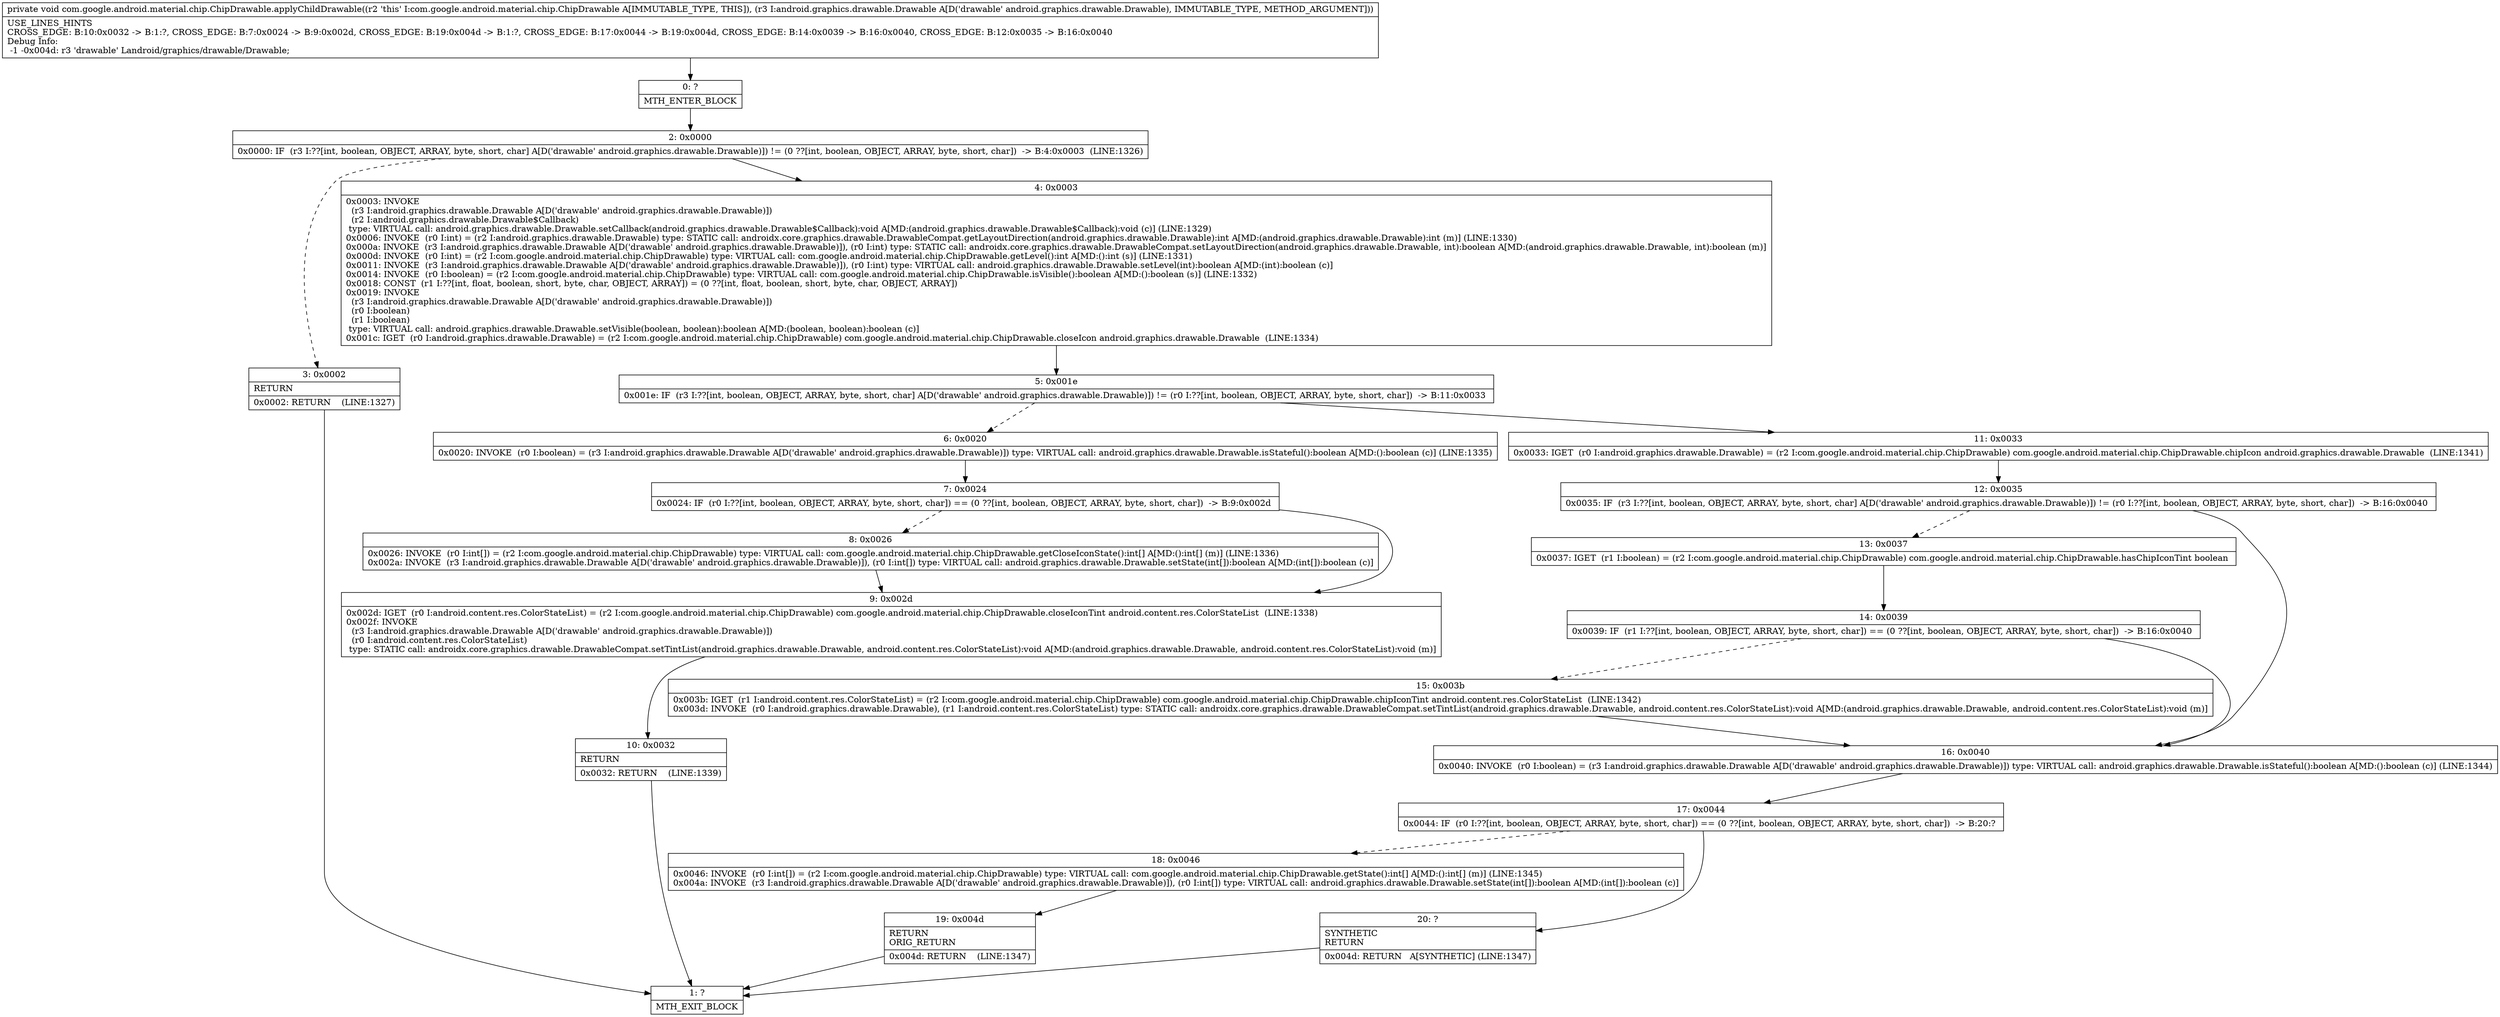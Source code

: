 digraph "CFG forcom.google.android.material.chip.ChipDrawable.applyChildDrawable(Landroid\/graphics\/drawable\/Drawable;)V" {
Node_0 [shape=record,label="{0\:\ ?|MTH_ENTER_BLOCK\l}"];
Node_2 [shape=record,label="{2\:\ 0x0000|0x0000: IF  (r3 I:??[int, boolean, OBJECT, ARRAY, byte, short, char] A[D('drawable' android.graphics.drawable.Drawable)]) != (0 ??[int, boolean, OBJECT, ARRAY, byte, short, char])  \-\> B:4:0x0003  (LINE:1326)\l}"];
Node_3 [shape=record,label="{3\:\ 0x0002|RETURN\l|0x0002: RETURN    (LINE:1327)\l}"];
Node_1 [shape=record,label="{1\:\ ?|MTH_EXIT_BLOCK\l}"];
Node_4 [shape=record,label="{4\:\ 0x0003|0x0003: INVOKE  \l  (r3 I:android.graphics.drawable.Drawable A[D('drawable' android.graphics.drawable.Drawable)])\l  (r2 I:android.graphics.drawable.Drawable$Callback)\l type: VIRTUAL call: android.graphics.drawable.Drawable.setCallback(android.graphics.drawable.Drawable$Callback):void A[MD:(android.graphics.drawable.Drawable$Callback):void (c)] (LINE:1329)\l0x0006: INVOKE  (r0 I:int) = (r2 I:android.graphics.drawable.Drawable) type: STATIC call: androidx.core.graphics.drawable.DrawableCompat.getLayoutDirection(android.graphics.drawable.Drawable):int A[MD:(android.graphics.drawable.Drawable):int (m)] (LINE:1330)\l0x000a: INVOKE  (r3 I:android.graphics.drawable.Drawable A[D('drawable' android.graphics.drawable.Drawable)]), (r0 I:int) type: STATIC call: androidx.core.graphics.drawable.DrawableCompat.setLayoutDirection(android.graphics.drawable.Drawable, int):boolean A[MD:(android.graphics.drawable.Drawable, int):boolean (m)]\l0x000d: INVOKE  (r0 I:int) = (r2 I:com.google.android.material.chip.ChipDrawable) type: VIRTUAL call: com.google.android.material.chip.ChipDrawable.getLevel():int A[MD:():int (s)] (LINE:1331)\l0x0011: INVOKE  (r3 I:android.graphics.drawable.Drawable A[D('drawable' android.graphics.drawable.Drawable)]), (r0 I:int) type: VIRTUAL call: android.graphics.drawable.Drawable.setLevel(int):boolean A[MD:(int):boolean (c)]\l0x0014: INVOKE  (r0 I:boolean) = (r2 I:com.google.android.material.chip.ChipDrawable) type: VIRTUAL call: com.google.android.material.chip.ChipDrawable.isVisible():boolean A[MD:():boolean (s)] (LINE:1332)\l0x0018: CONST  (r1 I:??[int, float, boolean, short, byte, char, OBJECT, ARRAY]) = (0 ??[int, float, boolean, short, byte, char, OBJECT, ARRAY]) \l0x0019: INVOKE  \l  (r3 I:android.graphics.drawable.Drawable A[D('drawable' android.graphics.drawable.Drawable)])\l  (r0 I:boolean)\l  (r1 I:boolean)\l type: VIRTUAL call: android.graphics.drawable.Drawable.setVisible(boolean, boolean):boolean A[MD:(boolean, boolean):boolean (c)]\l0x001c: IGET  (r0 I:android.graphics.drawable.Drawable) = (r2 I:com.google.android.material.chip.ChipDrawable) com.google.android.material.chip.ChipDrawable.closeIcon android.graphics.drawable.Drawable  (LINE:1334)\l}"];
Node_5 [shape=record,label="{5\:\ 0x001e|0x001e: IF  (r3 I:??[int, boolean, OBJECT, ARRAY, byte, short, char] A[D('drawable' android.graphics.drawable.Drawable)]) != (r0 I:??[int, boolean, OBJECT, ARRAY, byte, short, char])  \-\> B:11:0x0033 \l}"];
Node_6 [shape=record,label="{6\:\ 0x0020|0x0020: INVOKE  (r0 I:boolean) = (r3 I:android.graphics.drawable.Drawable A[D('drawable' android.graphics.drawable.Drawable)]) type: VIRTUAL call: android.graphics.drawable.Drawable.isStateful():boolean A[MD:():boolean (c)] (LINE:1335)\l}"];
Node_7 [shape=record,label="{7\:\ 0x0024|0x0024: IF  (r0 I:??[int, boolean, OBJECT, ARRAY, byte, short, char]) == (0 ??[int, boolean, OBJECT, ARRAY, byte, short, char])  \-\> B:9:0x002d \l}"];
Node_8 [shape=record,label="{8\:\ 0x0026|0x0026: INVOKE  (r0 I:int[]) = (r2 I:com.google.android.material.chip.ChipDrawable) type: VIRTUAL call: com.google.android.material.chip.ChipDrawable.getCloseIconState():int[] A[MD:():int[] (m)] (LINE:1336)\l0x002a: INVOKE  (r3 I:android.graphics.drawable.Drawable A[D('drawable' android.graphics.drawable.Drawable)]), (r0 I:int[]) type: VIRTUAL call: android.graphics.drawable.Drawable.setState(int[]):boolean A[MD:(int[]):boolean (c)]\l}"];
Node_9 [shape=record,label="{9\:\ 0x002d|0x002d: IGET  (r0 I:android.content.res.ColorStateList) = (r2 I:com.google.android.material.chip.ChipDrawable) com.google.android.material.chip.ChipDrawable.closeIconTint android.content.res.ColorStateList  (LINE:1338)\l0x002f: INVOKE  \l  (r3 I:android.graphics.drawable.Drawable A[D('drawable' android.graphics.drawable.Drawable)])\l  (r0 I:android.content.res.ColorStateList)\l type: STATIC call: androidx.core.graphics.drawable.DrawableCompat.setTintList(android.graphics.drawable.Drawable, android.content.res.ColorStateList):void A[MD:(android.graphics.drawable.Drawable, android.content.res.ColorStateList):void (m)]\l}"];
Node_10 [shape=record,label="{10\:\ 0x0032|RETURN\l|0x0032: RETURN    (LINE:1339)\l}"];
Node_11 [shape=record,label="{11\:\ 0x0033|0x0033: IGET  (r0 I:android.graphics.drawable.Drawable) = (r2 I:com.google.android.material.chip.ChipDrawable) com.google.android.material.chip.ChipDrawable.chipIcon android.graphics.drawable.Drawable  (LINE:1341)\l}"];
Node_12 [shape=record,label="{12\:\ 0x0035|0x0035: IF  (r3 I:??[int, boolean, OBJECT, ARRAY, byte, short, char] A[D('drawable' android.graphics.drawable.Drawable)]) != (r0 I:??[int, boolean, OBJECT, ARRAY, byte, short, char])  \-\> B:16:0x0040 \l}"];
Node_13 [shape=record,label="{13\:\ 0x0037|0x0037: IGET  (r1 I:boolean) = (r2 I:com.google.android.material.chip.ChipDrawable) com.google.android.material.chip.ChipDrawable.hasChipIconTint boolean \l}"];
Node_14 [shape=record,label="{14\:\ 0x0039|0x0039: IF  (r1 I:??[int, boolean, OBJECT, ARRAY, byte, short, char]) == (0 ??[int, boolean, OBJECT, ARRAY, byte, short, char])  \-\> B:16:0x0040 \l}"];
Node_15 [shape=record,label="{15\:\ 0x003b|0x003b: IGET  (r1 I:android.content.res.ColorStateList) = (r2 I:com.google.android.material.chip.ChipDrawable) com.google.android.material.chip.ChipDrawable.chipIconTint android.content.res.ColorStateList  (LINE:1342)\l0x003d: INVOKE  (r0 I:android.graphics.drawable.Drawable), (r1 I:android.content.res.ColorStateList) type: STATIC call: androidx.core.graphics.drawable.DrawableCompat.setTintList(android.graphics.drawable.Drawable, android.content.res.ColorStateList):void A[MD:(android.graphics.drawable.Drawable, android.content.res.ColorStateList):void (m)]\l}"];
Node_16 [shape=record,label="{16\:\ 0x0040|0x0040: INVOKE  (r0 I:boolean) = (r3 I:android.graphics.drawable.Drawable A[D('drawable' android.graphics.drawable.Drawable)]) type: VIRTUAL call: android.graphics.drawable.Drawable.isStateful():boolean A[MD:():boolean (c)] (LINE:1344)\l}"];
Node_17 [shape=record,label="{17\:\ 0x0044|0x0044: IF  (r0 I:??[int, boolean, OBJECT, ARRAY, byte, short, char]) == (0 ??[int, boolean, OBJECT, ARRAY, byte, short, char])  \-\> B:20:? \l}"];
Node_18 [shape=record,label="{18\:\ 0x0046|0x0046: INVOKE  (r0 I:int[]) = (r2 I:com.google.android.material.chip.ChipDrawable) type: VIRTUAL call: com.google.android.material.chip.ChipDrawable.getState():int[] A[MD:():int[] (m)] (LINE:1345)\l0x004a: INVOKE  (r3 I:android.graphics.drawable.Drawable A[D('drawable' android.graphics.drawable.Drawable)]), (r0 I:int[]) type: VIRTUAL call: android.graphics.drawable.Drawable.setState(int[]):boolean A[MD:(int[]):boolean (c)]\l}"];
Node_19 [shape=record,label="{19\:\ 0x004d|RETURN\lORIG_RETURN\l|0x004d: RETURN    (LINE:1347)\l}"];
Node_20 [shape=record,label="{20\:\ ?|SYNTHETIC\lRETURN\l|0x004d: RETURN   A[SYNTHETIC] (LINE:1347)\l}"];
MethodNode[shape=record,label="{private void com.google.android.material.chip.ChipDrawable.applyChildDrawable((r2 'this' I:com.google.android.material.chip.ChipDrawable A[IMMUTABLE_TYPE, THIS]), (r3 I:android.graphics.drawable.Drawable A[D('drawable' android.graphics.drawable.Drawable), IMMUTABLE_TYPE, METHOD_ARGUMENT]))  | USE_LINES_HINTS\lCROSS_EDGE: B:10:0x0032 \-\> B:1:?, CROSS_EDGE: B:7:0x0024 \-\> B:9:0x002d, CROSS_EDGE: B:19:0x004d \-\> B:1:?, CROSS_EDGE: B:17:0x0044 \-\> B:19:0x004d, CROSS_EDGE: B:14:0x0039 \-\> B:16:0x0040, CROSS_EDGE: B:12:0x0035 \-\> B:16:0x0040\lDebug Info:\l  \-1 \-0x004d: r3 'drawable' Landroid\/graphics\/drawable\/Drawable;\l}"];
MethodNode -> Node_0;Node_0 -> Node_2;
Node_2 -> Node_3[style=dashed];
Node_2 -> Node_4;
Node_3 -> Node_1;
Node_4 -> Node_5;
Node_5 -> Node_6[style=dashed];
Node_5 -> Node_11;
Node_6 -> Node_7;
Node_7 -> Node_8[style=dashed];
Node_7 -> Node_9;
Node_8 -> Node_9;
Node_9 -> Node_10;
Node_10 -> Node_1;
Node_11 -> Node_12;
Node_12 -> Node_13[style=dashed];
Node_12 -> Node_16;
Node_13 -> Node_14;
Node_14 -> Node_15[style=dashed];
Node_14 -> Node_16;
Node_15 -> Node_16;
Node_16 -> Node_17;
Node_17 -> Node_18[style=dashed];
Node_17 -> Node_20;
Node_18 -> Node_19;
Node_19 -> Node_1;
Node_20 -> Node_1;
}

